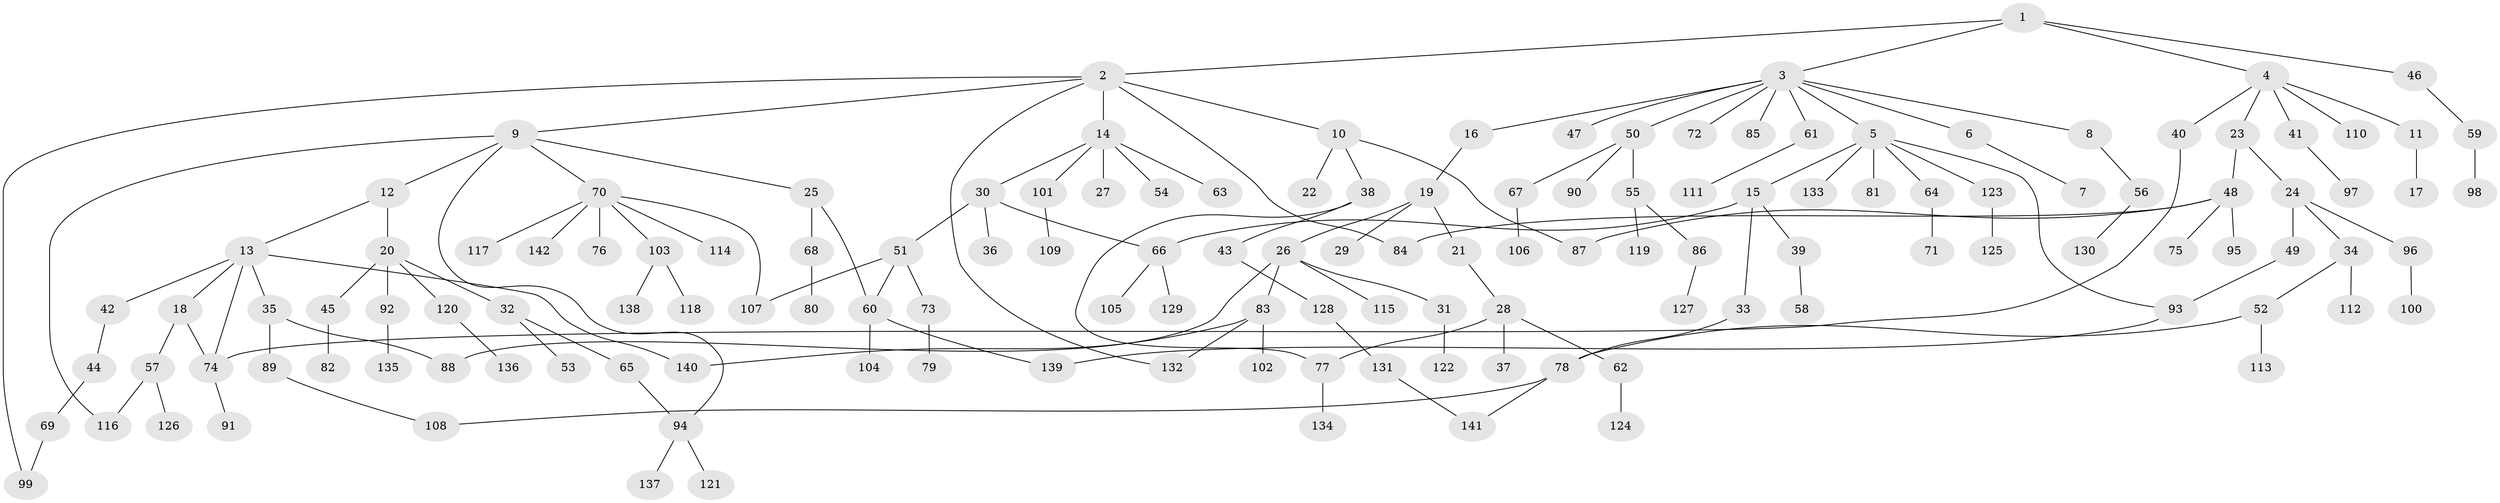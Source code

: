 // coarse degree distribution, {5: 0.05263157894736842, 7: 0.017543859649122806, 3: 0.21052631578947367, 4: 0.10526315789473684, 1: 0.2807017543859649, 6: 0.05263157894736842, 2: 0.2807017543859649}
// Generated by graph-tools (version 1.1) at 2025/48/03/04/25 22:48:54]
// undirected, 142 vertices, 160 edges
graph export_dot {
  node [color=gray90,style=filled];
  1;
  2;
  3;
  4;
  5;
  6;
  7;
  8;
  9;
  10;
  11;
  12;
  13;
  14;
  15;
  16;
  17;
  18;
  19;
  20;
  21;
  22;
  23;
  24;
  25;
  26;
  27;
  28;
  29;
  30;
  31;
  32;
  33;
  34;
  35;
  36;
  37;
  38;
  39;
  40;
  41;
  42;
  43;
  44;
  45;
  46;
  47;
  48;
  49;
  50;
  51;
  52;
  53;
  54;
  55;
  56;
  57;
  58;
  59;
  60;
  61;
  62;
  63;
  64;
  65;
  66;
  67;
  68;
  69;
  70;
  71;
  72;
  73;
  74;
  75;
  76;
  77;
  78;
  79;
  80;
  81;
  82;
  83;
  84;
  85;
  86;
  87;
  88;
  89;
  90;
  91;
  92;
  93;
  94;
  95;
  96;
  97;
  98;
  99;
  100;
  101;
  102;
  103;
  104;
  105;
  106;
  107;
  108;
  109;
  110;
  111;
  112;
  113;
  114;
  115;
  116;
  117;
  118;
  119;
  120;
  121;
  122;
  123;
  124;
  125;
  126;
  127;
  128;
  129;
  130;
  131;
  132;
  133;
  134;
  135;
  136;
  137;
  138;
  139;
  140;
  141;
  142;
  1 -- 2;
  1 -- 3;
  1 -- 4;
  1 -- 46;
  2 -- 9;
  2 -- 10;
  2 -- 14;
  2 -- 84;
  2 -- 132;
  2 -- 99;
  3 -- 5;
  3 -- 6;
  3 -- 8;
  3 -- 16;
  3 -- 47;
  3 -- 50;
  3 -- 61;
  3 -- 72;
  3 -- 85;
  4 -- 11;
  4 -- 23;
  4 -- 40;
  4 -- 41;
  4 -- 110;
  5 -- 15;
  5 -- 64;
  5 -- 81;
  5 -- 93;
  5 -- 123;
  5 -- 133;
  6 -- 7;
  8 -- 56;
  9 -- 12;
  9 -- 25;
  9 -- 70;
  9 -- 94;
  9 -- 116;
  10 -- 22;
  10 -- 38;
  10 -- 87;
  11 -- 17;
  12 -- 13;
  12 -- 20;
  13 -- 18;
  13 -- 35;
  13 -- 42;
  13 -- 74;
  13 -- 140;
  14 -- 27;
  14 -- 30;
  14 -- 54;
  14 -- 63;
  14 -- 101;
  15 -- 33;
  15 -- 39;
  15 -- 66;
  16 -- 19;
  18 -- 57;
  18 -- 74;
  19 -- 21;
  19 -- 26;
  19 -- 29;
  20 -- 32;
  20 -- 45;
  20 -- 92;
  20 -- 120;
  21 -- 28;
  23 -- 24;
  23 -- 48;
  24 -- 34;
  24 -- 49;
  24 -- 96;
  25 -- 68;
  25 -- 60;
  26 -- 31;
  26 -- 83;
  26 -- 88;
  26 -- 115;
  28 -- 37;
  28 -- 62;
  28 -- 77;
  30 -- 36;
  30 -- 51;
  30 -- 66;
  31 -- 122;
  32 -- 53;
  32 -- 65;
  33 -- 78;
  34 -- 52;
  34 -- 112;
  35 -- 89;
  35 -- 88;
  38 -- 43;
  38 -- 77;
  39 -- 58;
  40 -- 74;
  41 -- 97;
  42 -- 44;
  43 -- 128;
  44 -- 69;
  45 -- 82;
  46 -- 59;
  48 -- 75;
  48 -- 87;
  48 -- 95;
  48 -- 84;
  49 -- 93;
  50 -- 55;
  50 -- 67;
  50 -- 90;
  51 -- 60;
  51 -- 73;
  51 -- 107;
  52 -- 78;
  52 -- 113;
  55 -- 86;
  55 -- 119;
  56 -- 130;
  57 -- 116;
  57 -- 126;
  59 -- 98;
  60 -- 104;
  60 -- 139;
  61 -- 111;
  62 -- 124;
  64 -- 71;
  65 -- 94;
  66 -- 105;
  66 -- 129;
  67 -- 106;
  68 -- 80;
  69 -- 99;
  70 -- 76;
  70 -- 103;
  70 -- 114;
  70 -- 117;
  70 -- 142;
  70 -- 107;
  73 -- 79;
  74 -- 91;
  77 -- 134;
  78 -- 108;
  78 -- 141;
  83 -- 102;
  83 -- 132;
  83 -- 140;
  86 -- 127;
  89 -- 108;
  92 -- 135;
  93 -- 139;
  94 -- 121;
  94 -- 137;
  96 -- 100;
  101 -- 109;
  103 -- 118;
  103 -- 138;
  120 -- 136;
  123 -- 125;
  128 -- 131;
  131 -- 141;
}
